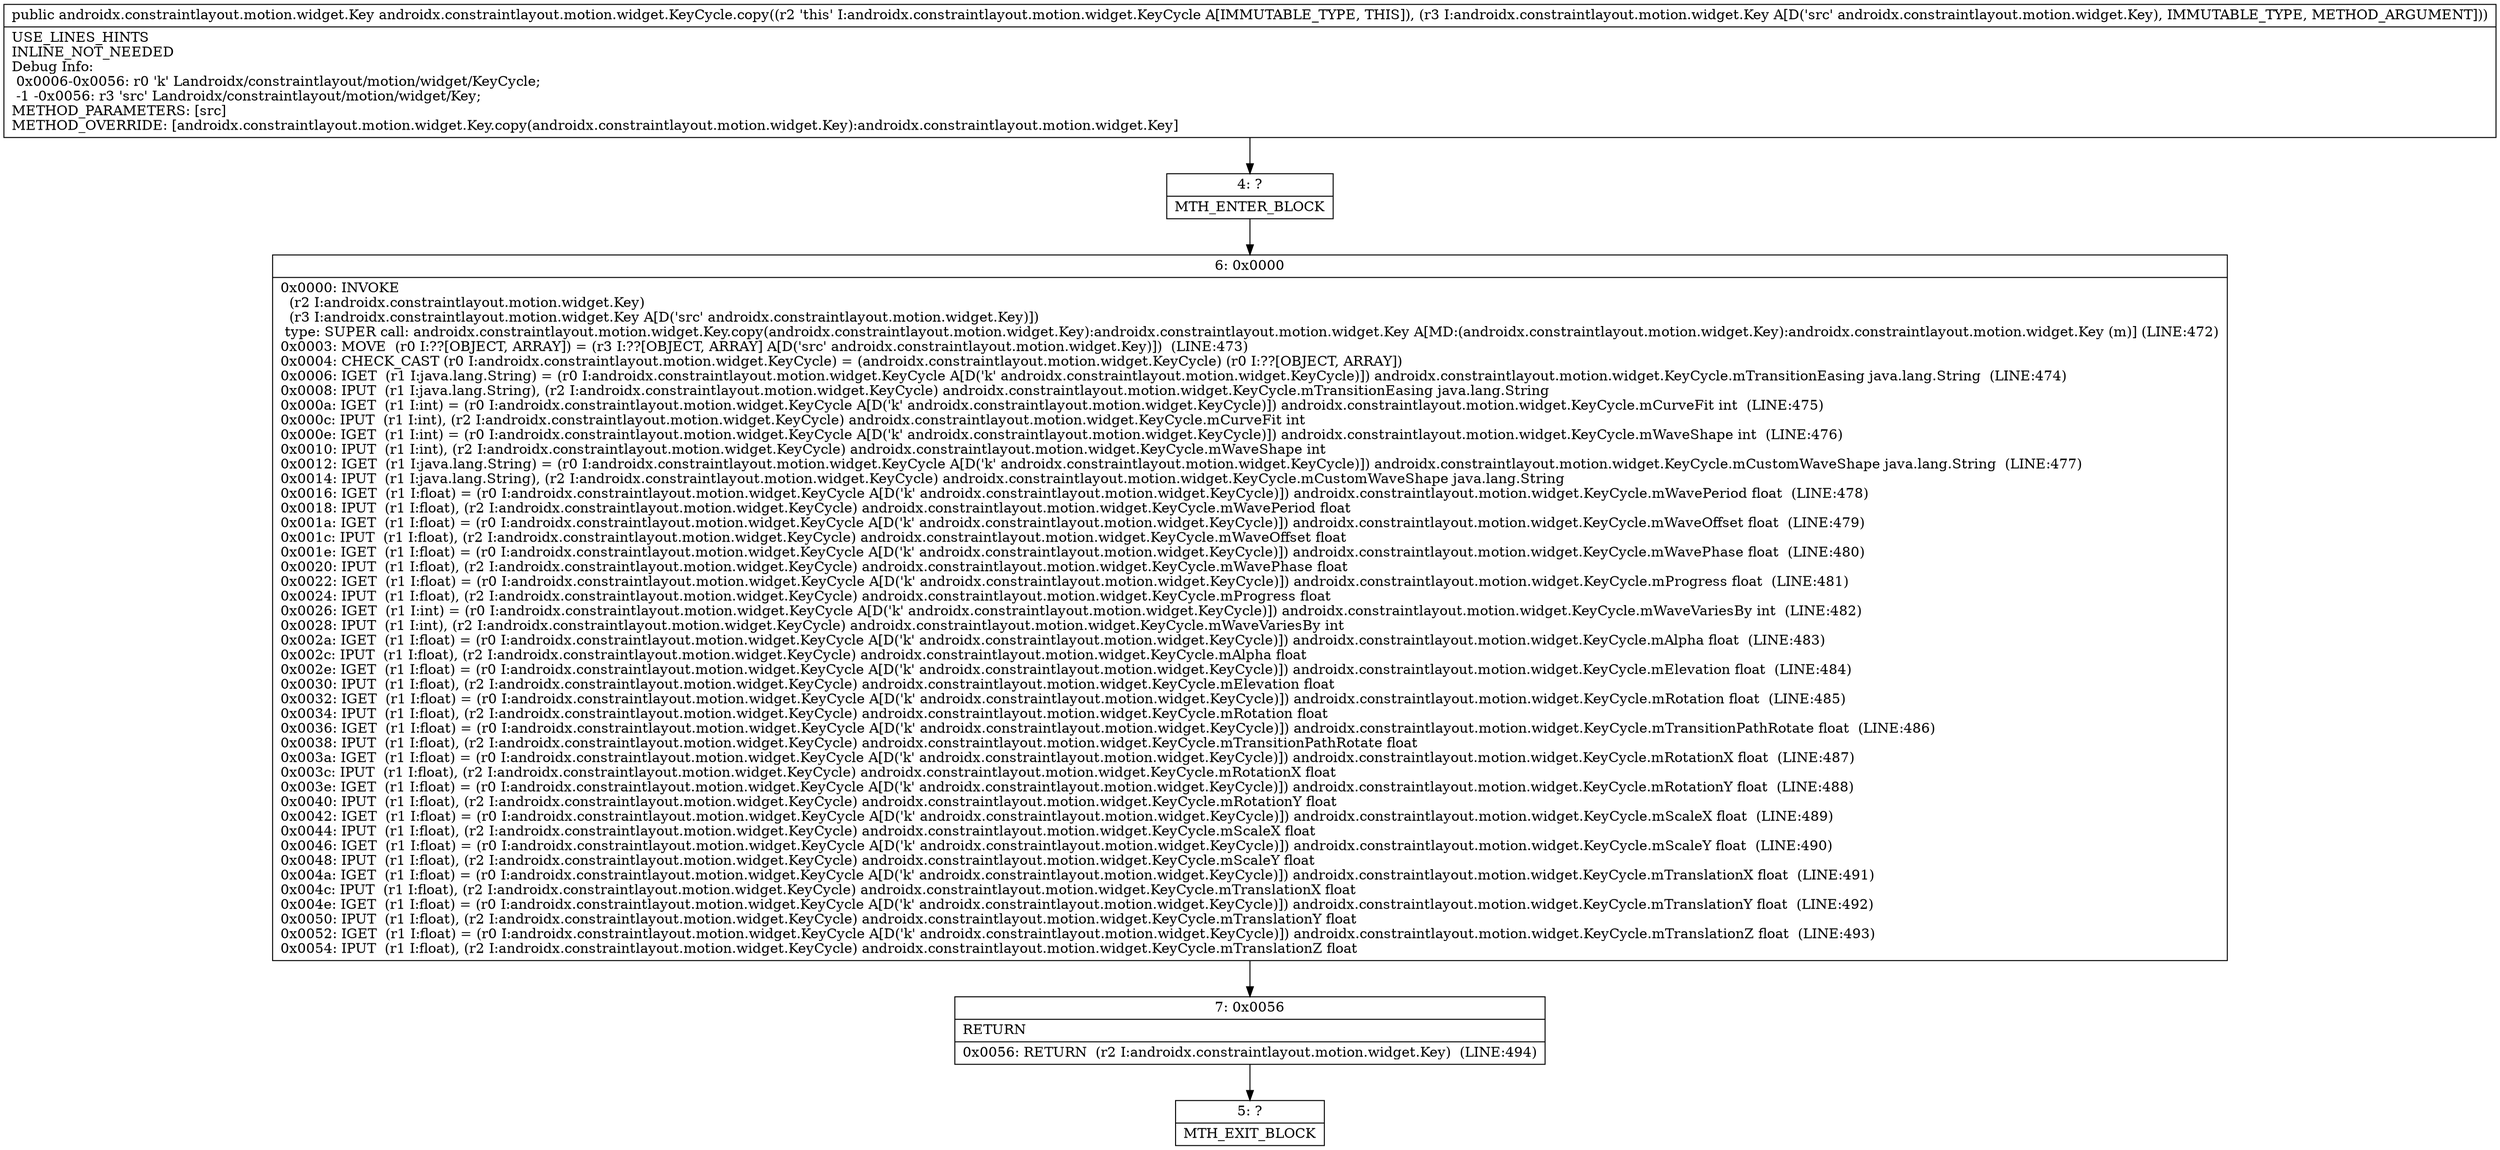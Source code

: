 digraph "CFG forandroidx.constraintlayout.motion.widget.KeyCycle.copy(Landroidx\/constraintlayout\/motion\/widget\/Key;)Landroidx\/constraintlayout\/motion\/widget\/Key;" {
Node_4 [shape=record,label="{4\:\ ?|MTH_ENTER_BLOCK\l}"];
Node_6 [shape=record,label="{6\:\ 0x0000|0x0000: INVOKE  \l  (r2 I:androidx.constraintlayout.motion.widget.Key)\l  (r3 I:androidx.constraintlayout.motion.widget.Key A[D('src' androidx.constraintlayout.motion.widget.Key)])\l type: SUPER call: androidx.constraintlayout.motion.widget.Key.copy(androidx.constraintlayout.motion.widget.Key):androidx.constraintlayout.motion.widget.Key A[MD:(androidx.constraintlayout.motion.widget.Key):androidx.constraintlayout.motion.widget.Key (m)] (LINE:472)\l0x0003: MOVE  (r0 I:??[OBJECT, ARRAY]) = (r3 I:??[OBJECT, ARRAY] A[D('src' androidx.constraintlayout.motion.widget.Key)])  (LINE:473)\l0x0004: CHECK_CAST (r0 I:androidx.constraintlayout.motion.widget.KeyCycle) = (androidx.constraintlayout.motion.widget.KeyCycle) (r0 I:??[OBJECT, ARRAY]) \l0x0006: IGET  (r1 I:java.lang.String) = (r0 I:androidx.constraintlayout.motion.widget.KeyCycle A[D('k' androidx.constraintlayout.motion.widget.KeyCycle)]) androidx.constraintlayout.motion.widget.KeyCycle.mTransitionEasing java.lang.String  (LINE:474)\l0x0008: IPUT  (r1 I:java.lang.String), (r2 I:androidx.constraintlayout.motion.widget.KeyCycle) androidx.constraintlayout.motion.widget.KeyCycle.mTransitionEasing java.lang.String \l0x000a: IGET  (r1 I:int) = (r0 I:androidx.constraintlayout.motion.widget.KeyCycle A[D('k' androidx.constraintlayout.motion.widget.KeyCycle)]) androidx.constraintlayout.motion.widget.KeyCycle.mCurveFit int  (LINE:475)\l0x000c: IPUT  (r1 I:int), (r2 I:androidx.constraintlayout.motion.widget.KeyCycle) androidx.constraintlayout.motion.widget.KeyCycle.mCurveFit int \l0x000e: IGET  (r1 I:int) = (r0 I:androidx.constraintlayout.motion.widget.KeyCycle A[D('k' androidx.constraintlayout.motion.widget.KeyCycle)]) androidx.constraintlayout.motion.widget.KeyCycle.mWaveShape int  (LINE:476)\l0x0010: IPUT  (r1 I:int), (r2 I:androidx.constraintlayout.motion.widget.KeyCycle) androidx.constraintlayout.motion.widget.KeyCycle.mWaveShape int \l0x0012: IGET  (r1 I:java.lang.String) = (r0 I:androidx.constraintlayout.motion.widget.KeyCycle A[D('k' androidx.constraintlayout.motion.widget.KeyCycle)]) androidx.constraintlayout.motion.widget.KeyCycle.mCustomWaveShape java.lang.String  (LINE:477)\l0x0014: IPUT  (r1 I:java.lang.String), (r2 I:androidx.constraintlayout.motion.widget.KeyCycle) androidx.constraintlayout.motion.widget.KeyCycle.mCustomWaveShape java.lang.String \l0x0016: IGET  (r1 I:float) = (r0 I:androidx.constraintlayout.motion.widget.KeyCycle A[D('k' androidx.constraintlayout.motion.widget.KeyCycle)]) androidx.constraintlayout.motion.widget.KeyCycle.mWavePeriod float  (LINE:478)\l0x0018: IPUT  (r1 I:float), (r2 I:androidx.constraintlayout.motion.widget.KeyCycle) androidx.constraintlayout.motion.widget.KeyCycle.mWavePeriod float \l0x001a: IGET  (r1 I:float) = (r0 I:androidx.constraintlayout.motion.widget.KeyCycle A[D('k' androidx.constraintlayout.motion.widget.KeyCycle)]) androidx.constraintlayout.motion.widget.KeyCycle.mWaveOffset float  (LINE:479)\l0x001c: IPUT  (r1 I:float), (r2 I:androidx.constraintlayout.motion.widget.KeyCycle) androidx.constraintlayout.motion.widget.KeyCycle.mWaveOffset float \l0x001e: IGET  (r1 I:float) = (r0 I:androidx.constraintlayout.motion.widget.KeyCycle A[D('k' androidx.constraintlayout.motion.widget.KeyCycle)]) androidx.constraintlayout.motion.widget.KeyCycle.mWavePhase float  (LINE:480)\l0x0020: IPUT  (r1 I:float), (r2 I:androidx.constraintlayout.motion.widget.KeyCycle) androidx.constraintlayout.motion.widget.KeyCycle.mWavePhase float \l0x0022: IGET  (r1 I:float) = (r0 I:androidx.constraintlayout.motion.widget.KeyCycle A[D('k' androidx.constraintlayout.motion.widget.KeyCycle)]) androidx.constraintlayout.motion.widget.KeyCycle.mProgress float  (LINE:481)\l0x0024: IPUT  (r1 I:float), (r2 I:androidx.constraintlayout.motion.widget.KeyCycle) androidx.constraintlayout.motion.widget.KeyCycle.mProgress float \l0x0026: IGET  (r1 I:int) = (r0 I:androidx.constraintlayout.motion.widget.KeyCycle A[D('k' androidx.constraintlayout.motion.widget.KeyCycle)]) androidx.constraintlayout.motion.widget.KeyCycle.mWaveVariesBy int  (LINE:482)\l0x0028: IPUT  (r1 I:int), (r2 I:androidx.constraintlayout.motion.widget.KeyCycle) androidx.constraintlayout.motion.widget.KeyCycle.mWaveVariesBy int \l0x002a: IGET  (r1 I:float) = (r0 I:androidx.constraintlayout.motion.widget.KeyCycle A[D('k' androidx.constraintlayout.motion.widget.KeyCycle)]) androidx.constraintlayout.motion.widget.KeyCycle.mAlpha float  (LINE:483)\l0x002c: IPUT  (r1 I:float), (r2 I:androidx.constraintlayout.motion.widget.KeyCycle) androidx.constraintlayout.motion.widget.KeyCycle.mAlpha float \l0x002e: IGET  (r1 I:float) = (r0 I:androidx.constraintlayout.motion.widget.KeyCycle A[D('k' androidx.constraintlayout.motion.widget.KeyCycle)]) androidx.constraintlayout.motion.widget.KeyCycle.mElevation float  (LINE:484)\l0x0030: IPUT  (r1 I:float), (r2 I:androidx.constraintlayout.motion.widget.KeyCycle) androidx.constraintlayout.motion.widget.KeyCycle.mElevation float \l0x0032: IGET  (r1 I:float) = (r0 I:androidx.constraintlayout.motion.widget.KeyCycle A[D('k' androidx.constraintlayout.motion.widget.KeyCycle)]) androidx.constraintlayout.motion.widget.KeyCycle.mRotation float  (LINE:485)\l0x0034: IPUT  (r1 I:float), (r2 I:androidx.constraintlayout.motion.widget.KeyCycle) androidx.constraintlayout.motion.widget.KeyCycle.mRotation float \l0x0036: IGET  (r1 I:float) = (r0 I:androidx.constraintlayout.motion.widget.KeyCycle A[D('k' androidx.constraintlayout.motion.widget.KeyCycle)]) androidx.constraintlayout.motion.widget.KeyCycle.mTransitionPathRotate float  (LINE:486)\l0x0038: IPUT  (r1 I:float), (r2 I:androidx.constraintlayout.motion.widget.KeyCycle) androidx.constraintlayout.motion.widget.KeyCycle.mTransitionPathRotate float \l0x003a: IGET  (r1 I:float) = (r0 I:androidx.constraintlayout.motion.widget.KeyCycle A[D('k' androidx.constraintlayout.motion.widget.KeyCycle)]) androidx.constraintlayout.motion.widget.KeyCycle.mRotationX float  (LINE:487)\l0x003c: IPUT  (r1 I:float), (r2 I:androidx.constraintlayout.motion.widget.KeyCycle) androidx.constraintlayout.motion.widget.KeyCycle.mRotationX float \l0x003e: IGET  (r1 I:float) = (r0 I:androidx.constraintlayout.motion.widget.KeyCycle A[D('k' androidx.constraintlayout.motion.widget.KeyCycle)]) androidx.constraintlayout.motion.widget.KeyCycle.mRotationY float  (LINE:488)\l0x0040: IPUT  (r1 I:float), (r2 I:androidx.constraintlayout.motion.widget.KeyCycle) androidx.constraintlayout.motion.widget.KeyCycle.mRotationY float \l0x0042: IGET  (r1 I:float) = (r0 I:androidx.constraintlayout.motion.widget.KeyCycle A[D('k' androidx.constraintlayout.motion.widget.KeyCycle)]) androidx.constraintlayout.motion.widget.KeyCycle.mScaleX float  (LINE:489)\l0x0044: IPUT  (r1 I:float), (r2 I:androidx.constraintlayout.motion.widget.KeyCycle) androidx.constraintlayout.motion.widget.KeyCycle.mScaleX float \l0x0046: IGET  (r1 I:float) = (r0 I:androidx.constraintlayout.motion.widget.KeyCycle A[D('k' androidx.constraintlayout.motion.widget.KeyCycle)]) androidx.constraintlayout.motion.widget.KeyCycle.mScaleY float  (LINE:490)\l0x0048: IPUT  (r1 I:float), (r2 I:androidx.constraintlayout.motion.widget.KeyCycle) androidx.constraintlayout.motion.widget.KeyCycle.mScaleY float \l0x004a: IGET  (r1 I:float) = (r0 I:androidx.constraintlayout.motion.widget.KeyCycle A[D('k' androidx.constraintlayout.motion.widget.KeyCycle)]) androidx.constraintlayout.motion.widget.KeyCycle.mTranslationX float  (LINE:491)\l0x004c: IPUT  (r1 I:float), (r2 I:androidx.constraintlayout.motion.widget.KeyCycle) androidx.constraintlayout.motion.widget.KeyCycle.mTranslationX float \l0x004e: IGET  (r1 I:float) = (r0 I:androidx.constraintlayout.motion.widget.KeyCycle A[D('k' androidx.constraintlayout.motion.widget.KeyCycle)]) androidx.constraintlayout.motion.widget.KeyCycle.mTranslationY float  (LINE:492)\l0x0050: IPUT  (r1 I:float), (r2 I:androidx.constraintlayout.motion.widget.KeyCycle) androidx.constraintlayout.motion.widget.KeyCycle.mTranslationY float \l0x0052: IGET  (r1 I:float) = (r0 I:androidx.constraintlayout.motion.widget.KeyCycle A[D('k' androidx.constraintlayout.motion.widget.KeyCycle)]) androidx.constraintlayout.motion.widget.KeyCycle.mTranslationZ float  (LINE:493)\l0x0054: IPUT  (r1 I:float), (r2 I:androidx.constraintlayout.motion.widget.KeyCycle) androidx.constraintlayout.motion.widget.KeyCycle.mTranslationZ float \l}"];
Node_7 [shape=record,label="{7\:\ 0x0056|RETURN\l|0x0056: RETURN  (r2 I:androidx.constraintlayout.motion.widget.Key)  (LINE:494)\l}"];
Node_5 [shape=record,label="{5\:\ ?|MTH_EXIT_BLOCK\l}"];
MethodNode[shape=record,label="{public androidx.constraintlayout.motion.widget.Key androidx.constraintlayout.motion.widget.KeyCycle.copy((r2 'this' I:androidx.constraintlayout.motion.widget.KeyCycle A[IMMUTABLE_TYPE, THIS]), (r3 I:androidx.constraintlayout.motion.widget.Key A[D('src' androidx.constraintlayout.motion.widget.Key), IMMUTABLE_TYPE, METHOD_ARGUMENT]))  | USE_LINES_HINTS\lINLINE_NOT_NEEDED\lDebug Info:\l  0x0006\-0x0056: r0 'k' Landroidx\/constraintlayout\/motion\/widget\/KeyCycle;\l  \-1 \-0x0056: r3 'src' Landroidx\/constraintlayout\/motion\/widget\/Key;\lMETHOD_PARAMETERS: [src]\lMETHOD_OVERRIDE: [androidx.constraintlayout.motion.widget.Key.copy(androidx.constraintlayout.motion.widget.Key):androidx.constraintlayout.motion.widget.Key]\l}"];
MethodNode -> Node_4;Node_4 -> Node_6;
Node_6 -> Node_7;
Node_7 -> Node_5;
}


